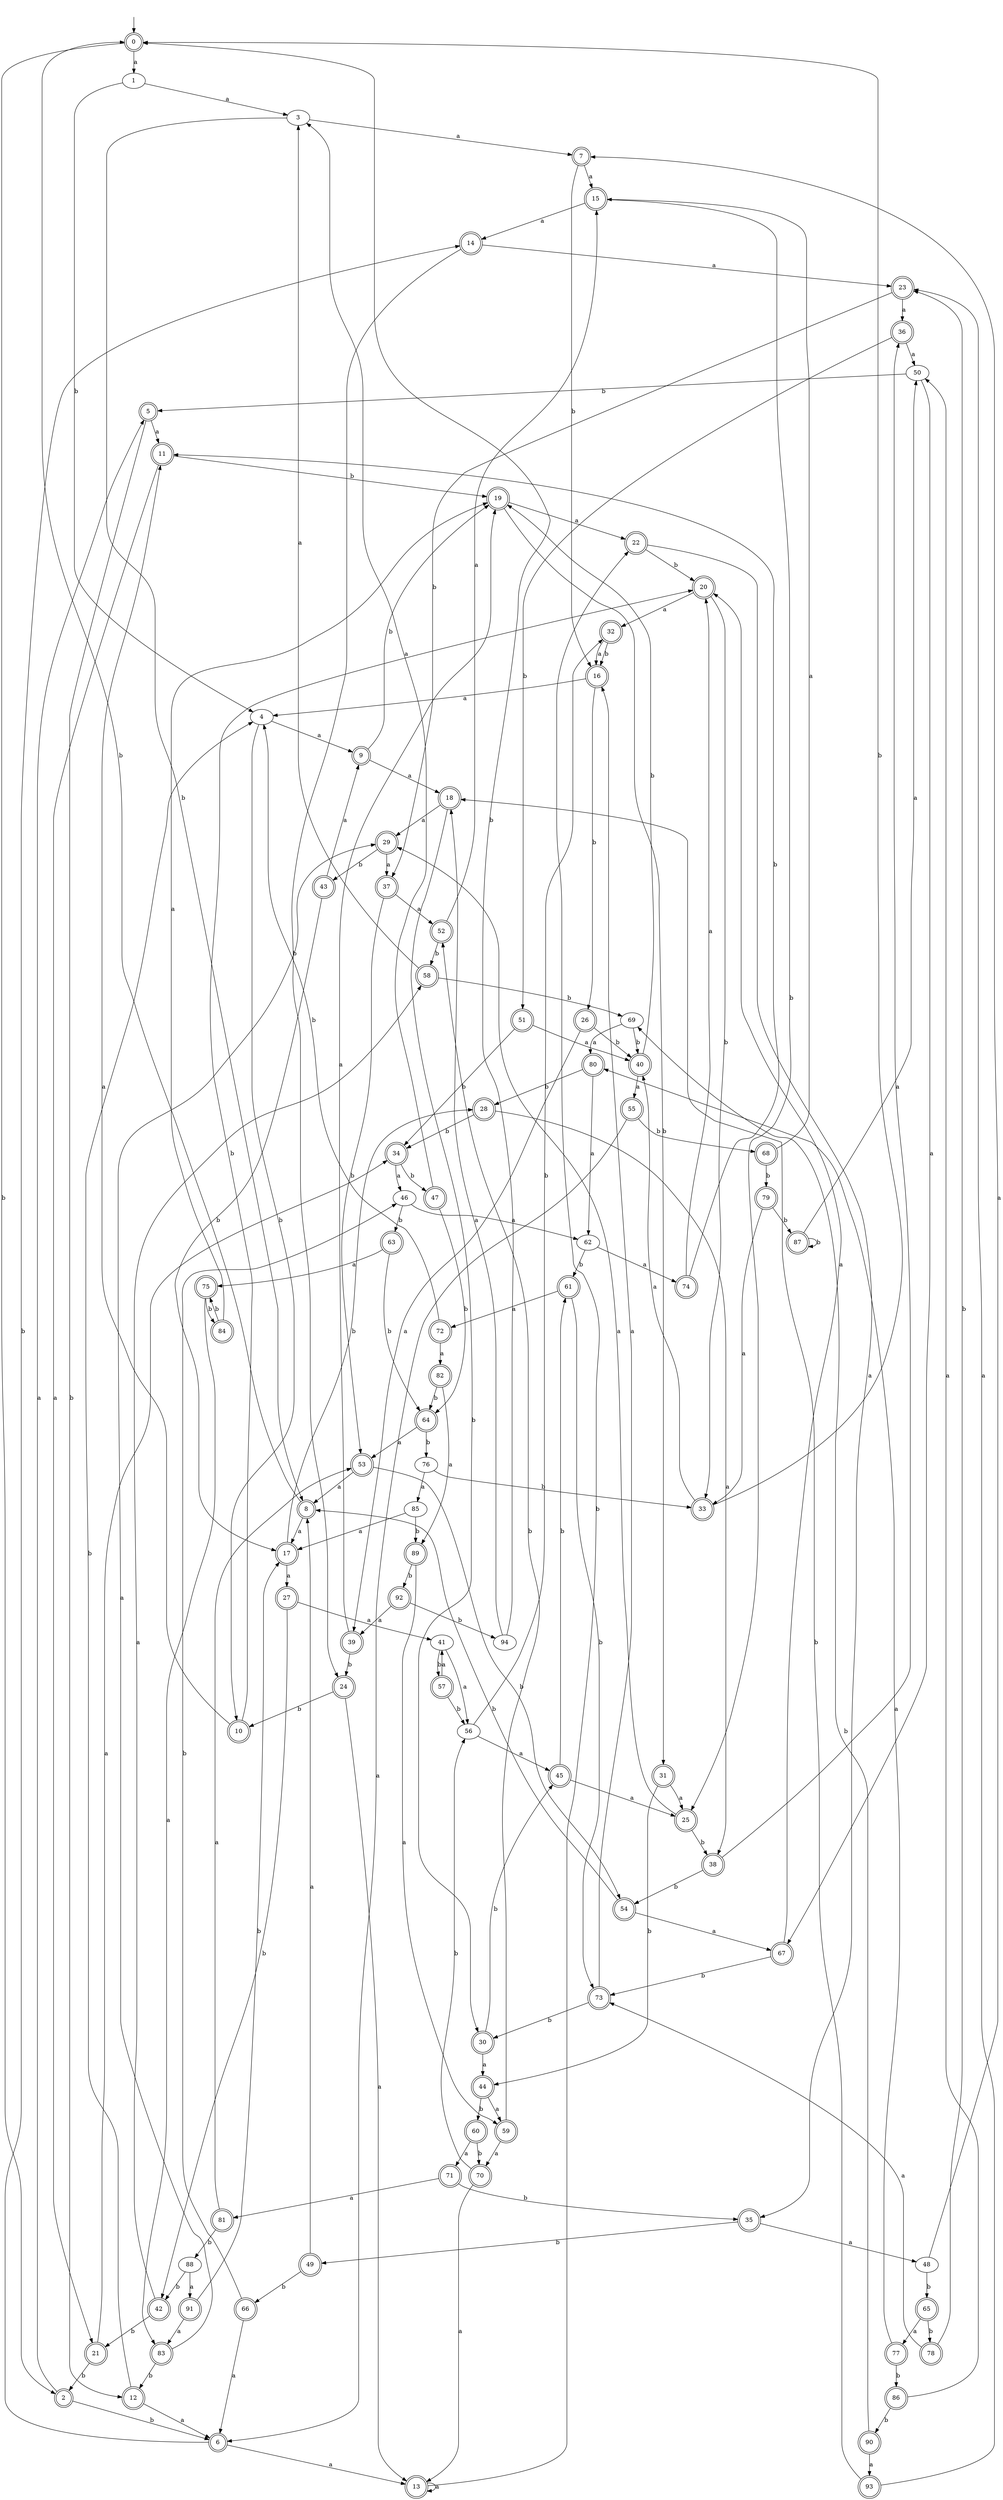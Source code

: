 digraph RandomDFA {
  __start0 [label="", shape=none];
  __start0 -> 0 [label=""];
  0 [shape=circle] [shape=doublecircle]
  0 -> 1 [label="a"]
  0 -> 2 [label="b"]
  1
  1 -> 3 [label="a"]
  1 -> 4 [label="b"]
  2 [shape=doublecircle]
  2 -> 5 [label="a"]
  2 -> 6 [label="b"]
  3
  3 -> 7 [label="a"]
  3 -> 8 [label="b"]
  4
  4 -> 9 [label="a"]
  4 -> 10 [label="b"]
  5 [shape=doublecircle]
  5 -> 11 [label="a"]
  5 -> 12 [label="b"]
  6 [shape=doublecircle]
  6 -> 13 [label="a"]
  6 -> 14 [label="b"]
  7 [shape=doublecircle]
  7 -> 15 [label="a"]
  7 -> 16 [label="b"]
  8 [shape=doublecircle]
  8 -> 17 [label="a"]
  8 -> 0 [label="b"]
  9 [shape=doublecircle]
  9 -> 18 [label="a"]
  9 -> 19 [label="b"]
  10 [shape=doublecircle]
  10 -> 11 [label="a"]
  10 -> 20 [label="b"]
  11 [shape=doublecircle]
  11 -> 21 [label="a"]
  11 -> 19 [label="b"]
  12 [shape=doublecircle]
  12 -> 6 [label="a"]
  12 -> 4 [label="b"]
  13 [shape=doublecircle]
  13 -> 13 [label="a"]
  13 -> 22 [label="b"]
  14 [shape=doublecircle]
  14 -> 23 [label="a"]
  14 -> 24 [label="b"]
  15 [shape=doublecircle]
  15 -> 14 [label="a"]
  15 -> 25 [label="b"]
  16 [shape=doublecircle]
  16 -> 4 [label="a"]
  16 -> 26 [label="b"]
  17 [shape=doublecircle]
  17 -> 27 [label="a"]
  17 -> 28 [label="b"]
  18 [shape=doublecircle]
  18 -> 29 [label="a"]
  18 -> 30 [label="b"]
  19 [shape=doublecircle]
  19 -> 22 [label="a"]
  19 -> 31 [label="b"]
  20 [shape=doublecircle]
  20 -> 32 [label="a"]
  20 -> 33 [label="b"]
  21 [shape=doublecircle]
  21 -> 34 [label="a"]
  21 -> 2 [label="b"]
  22 [shape=doublecircle]
  22 -> 35 [label="a"]
  22 -> 20 [label="b"]
  23 [shape=doublecircle]
  23 -> 36 [label="a"]
  23 -> 37 [label="b"]
  24 [shape=doublecircle]
  24 -> 13 [label="a"]
  24 -> 10 [label="b"]
  25 [shape=doublecircle]
  25 -> 29 [label="a"]
  25 -> 38 [label="b"]
  26 [shape=doublecircle]
  26 -> 39 [label="a"]
  26 -> 40 [label="b"]
  27 [shape=doublecircle]
  27 -> 41 [label="a"]
  27 -> 42 [label="b"]
  28 [shape=doublecircle]
  28 -> 38 [label="a"]
  28 -> 34 [label="b"]
  29 [shape=doublecircle]
  29 -> 37 [label="a"]
  29 -> 43 [label="b"]
  30 [shape=doublecircle]
  30 -> 44 [label="a"]
  30 -> 45 [label="b"]
  31 [shape=doublecircle]
  31 -> 25 [label="a"]
  31 -> 44 [label="b"]
  32 [shape=doublecircle]
  32 -> 16 [label="a"]
  32 -> 16 [label="b"]
  33 [shape=doublecircle]
  33 -> 40 [label="a"]
  33 -> 0 [label="b"]
  34 [shape=doublecircle]
  34 -> 46 [label="a"]
  34 -> 47 [label="b"]
  35 [shape=doublecircle]
  35 -> 48 [label="a"]
  35 -> 49 [label="b"]
  36 [shape=doublecircle]
  36 -> 50 [label="a"]
  36 -> 51 [label="b"]
  37 [shape=doublecircle]
  37 -> 52 [label="a"]
  37 -> 53 [label="b"]
  38 [shape=doublecircle]
  38 -> 36 [label="a"]
  38 -> 54 [label="b"]
  39 [shape=doublecircle]
  39 -> 19 [label="a"]
  39 -> 24 [label="b"]
  40 [shape=doublecircle]
  40 -> 55 [label="a"]
  40 -> 19 [label="b"]
  41
  41 -> 56 [label="a"]
  41 -> 57 [label="b"]
  42 [shape=doublecircle]
  42 -> 58 [label="a"]
  42 -> 21 [label="b"]
  43 [shape=doublecircle]
  43 -> 9 [label="a"]
  43 -> 17 [label="b"]
  44 [shape=doublecircle]
  44 -> 59 [label="a"]
  44 -> 60 [label="b"]
  45 [shape=doublecircle]
  45 -> 25 [label="a"]
  45 -> 61 [label="b"]
  46
  46 -> 62 [label="a"]
  46 -> 63 [label="b"]
  47 [shape=doublecircle]
  47 -> 3 [label="a"]
  47 -> 64 [label="b"]
  48
  48 -> 7 [label="a"]
  48 -> 65 [label="b"]
  49 [shape=doublecircle]
  49 -> 8 [label="a"]
  49 -> 66 [label="b"]
  50
  50 -> 67 [label="a"]
  50 -> 5 [label="b"]
  51 [shape=doublecircle]
  51 -> 40 [label="a"]
  51 -> 34 [label="b"]
  52 [shape=doublecircle]
  52 -> 15 [label="a"]
  52 -> 58 [label="b"]
  53 [shape=doublecircle]
  53 -> 8 [label="a"]
  53 -> 54 [label="b"]
  54 [shape=doublecircle]
  54 -> 67 [label="a"]
  54 -> 8 [label="b"]
  55 [shape=doublecircle]
  55 -> 6 [label="a"]
  55 -> 68 [label="b"]
  56
  56 -> 45 [label="a"]
  56 -> 32 [label="b"]
  57 [shape=doublecircle]
  57 -> 41 [label="a"]
  57 -> 56 [label="b"]
  58 [shape=doublecircle]
  58 -> 3 [label="a"]
  58 -> 69 [label="b"]
  59 [shape=doublecircle]
  59 -> 70 [label="a"]
  59 -> 52 [label="b"]
  60 [shape=doublecircle]
  60 -> 71 [label="a"]
  60 -> 70 [label="b"]
  61 [shape=doublecircle]
  61 -> 72 [label="a"]
  61 -> 73 [label="b"]
  62
  62 -> 74 [label="a"]
  62 -> 61 [label="b"]
  63 [shape=doublecircle]
  63 -> 75 [label="a"]
  63 -> 64 [label="b"]
  64 [shape=doublecircle]
  64 -> 53 [label="a"]
  64 -> 76 [label="b"]
  65 [shape=doublecircle]
  65 -> 77 [label="a"]
  65 -> 78 [label="b"]
  66 [shape=doublecircle]
  66 -> 6 [label="a"]
  66 -> 46 [label="b"]
  67 [shape=doublecircle]
  67 -> 20 [label="a"]
  67 -> 73 [label="b"]
  68 [shape=doublecircle]
  68 -> 15 [label="a"]
  68 -> 79 [label="b"]
  69
  69 -> 80 [label="a"]
  69 -> 40 [label="b"]
  70 [shape=doublecircle]
  70 -> 13 [label="a"]
  70 -> 56 [label="b"]
  71 [shape=doublecircle]
  71 -> 81 [label="a"]
  71 -> 35 [label="b"]
  72 [shape=doublecircle]
  72 -> 82 [label="a"]
  72 -> 4 [label="b"]
  73 [shape=doublecircle]
  73 -> 16 [label="a"]
  73 -> 30 [label="b"]
  74 [shape=doublecircle]
  74 -> 20 [label="a"]
  74 -> 11 [label="b"]
  75 [shape=doublecircle]
  75 -> 83 [label="a"]
  75 -> 84 [label="b"]
  76
  76 -> 85 [label="a"]
  76 -> 33 [label="b"]
  77 [shape=doublecircle]
  77 -> 80 [label="a"]
  77 -> 86 [label="b"]
  78 [shape=doublecircle]
  78 -> 73 [label="a"]
  78 -> 23 [label="b"]
  79 [shape=doublecircle]
  79 -> 33 [label="a"]
  79 -> 87 [label="b"]
  80 [shape=doublecircle]
  80 -> 62 [label="a"]
  80 -> 28 [label="b"]
  81 [shape=doublecircle]
  81 -> 53 [label="a"]
  81 -> 88 [label="b"]
  82 [shape=doublecircle]
  82 -> 89 [label="a"]
  82 -> 64 [label="b"]
  83 [shape=doublecircle]
  83 -> 29 [label="a"]
  83 -> 12 [label="b"]
  84 [shape=doublecircle]
  84 -> 19 [label="a"]
  84 -> 75 [label="b"]
  85
  85 -> 17 [label="a"]
  85 -> 89 [label="b"]
  86 [shape=doublecircle]
  86 -> 50 [label="a"]
  86 -> 90 [label="b"]
  87 [shape=doublecircle]
  87 -> 50 [label="a"]
  87 -> 87 [label="b"]
  88
  88 -> 91 [label="a"]
  88 -> 42 [label="b"]
  89 [shape=doublecircle]
  89 -> 59 [label="a"]
  89 -> 92 [label="b"]
  90 [shape=doublecircle]
  90 -> 93 [label="a"]
  90 -> 69 [label="b"]
  91 [shape=doublecircle]
  91 -> 83 [label="a"]
  91 -> 17 [label="b"]
  92 [shape=doublecircle]
  92 -> 39 [label="a"]
  92 -> 94 [label="b"]
  93 [shape=doublecircle]
  93 -> 23 [label="a"]
  93 -> 18 [label="b"]
  94
  94 -> 18 [label="a"]
  94 -> 0 [label="b"]
}
